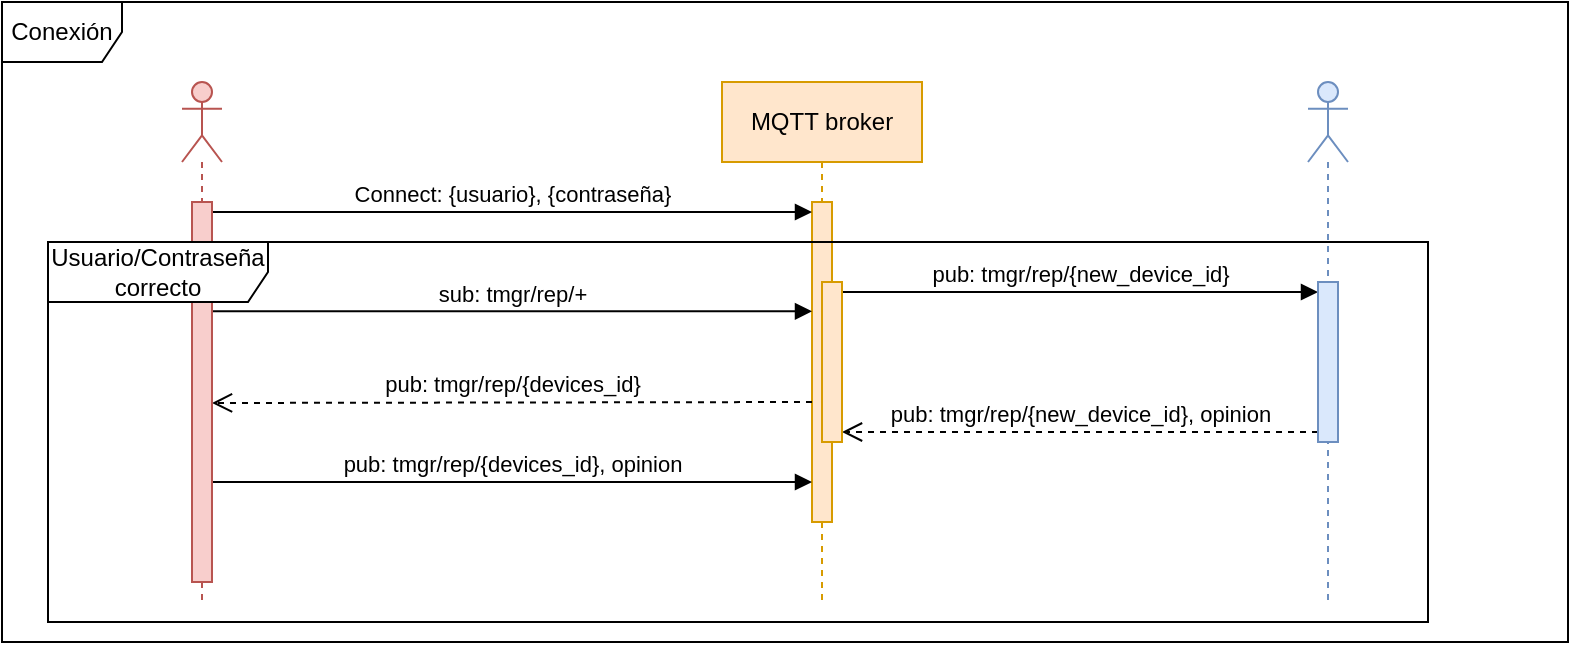 <mxfile version="27.1.5">
  <diagram name="Página-1" id="3ld5b1_d48qGlH5vISTK">
    <mxGraphModel dx="815" dy="447" grid="1" gridSize="10" guides="1" tooltips="1" connect="1" arrows="1" fold="1" page="1" pageScale="1" pageWidth="827" pageHeight="1169" math="0" shadow="0">
      <root>
        <mxCell id="0" />
        <mxCell id="1" parent="0" />
        <mxCell id="suOy52IdyNdjiyTTiQNK-25" value="MQTT broker" style="shape=umlLifeline;perimeter=lifelinePerimeter;whiteSpace=wrap;html=1;container=1;dropTarget=0;collapsible=0;recursiveResize=0;outlineConnect=0;portConstraint=eastwest;newEdgeStyle={&quot;curved&quot;:0,&quot;rounded&quot;:0};fillColor=#ffe6cc;strokeColor=#d79b00;" parent="1" vertex="1">
          <mxGeometry x="377" y="100" width="100" height="260" as="geometry" />
        </mxCell>
        <mxCell id="suOy52IdyNdjiyTTiQNK-26" value="" style="html=1;points=[[0,0,0,0,5],[0,1,0,0,-5],[1,0,0,0,5],[1,1,0,0,-5]];perimeter=orthogonalPerimeter;outlineConnect=0;targetShapes=umlLifeline;portConstraint=eastwest;newEdgeStyle={&quot;curved&quot;:0,&quot;rounded&quot;:0};fillColor=#ffe6cc;strokeColor=#d79b00;" parent="suOy52IdyNdjiyTTiQNK-25" vertex="1">
          <mxGeometry x="45" y="60" width="10" height="160" as="geometry" />
        </mxCell>
        <mxCell id="suOy52IdyNdjiyTTiQNK-29" value="sub: tmgr/rep/+" style="html=1;verticalAlign=bottom;endArrow=block;curved=0;rounded=0;entryX=0;entryY=0;entryDx=0;entryDy=5;" parent="1" edge="1">
          <mxGeometry relative="1" as="geometry">
            <mxPoint x="122" y="214.63" as="sourcePoint" />
            <mxPoint x="422" y="214.63" as="targetPoint" />
          </mxGeometry>
        </mxCell>
        <mxCell id="suOy52IdyNdjiyTTiQNK-30" value="pub: tmgr/rep/{devices_id}" style="html=1;verticalAlign=bottom;endArrow=open;dashed=1;endSize=8;curved=0;rounded=0;exitX=0;exitY=1;exitDx=0;exitDy=-5;" parent="1" edge="1">
          <mxGeometry relative="1" as="geometry">
            <mxPoint x="122" y="260.5" as="targetPoint" />
            <mxPoint x="422" y="260" as="sourcePoint" />
          </mxGeometry>
        </mxCell>
        <mxCell id="suOy52IdyNdjiyTTiQNK-31" value="pub: tmgr/rep/{new_device_id}" style="html=1;verticalAlign=bottom;endArrow=block;curved=0;rounded=0;entryX=0;entryY=0;entryDx=0;entryDy=5;" parent="1" source="suOy52IdyNdjiyTTiQNK-33" target="suOy52IdyNdjiyTTiQNK-28" edge="1">
          <mxGeometry relative="1" as="geometry">
            <mxPoint x="477" y="250" as="sourcePoint" />
          </mxGeometry>
        </mxCell>
        <mxCell id="suOy52IdyNdjiyTTiQNK-32" value="pub: tmgr/rep/{new_device_id}, opinion" style="html=1;verticalAlign=bottom;endArrow=open;dashed=1;endSize=8;curved=0;rounded=0;exitX=0;exitY=1;exitDx=0;exitDy=-5;entryX=1;entryY=1;entryDx=0;entryDy=-5;entryPerimeter=0;" parent="1" source="suOy52IdyNdjiyTTiQNK-28" target="suOy52IdyNdjiyTTiQNK-33" edge="1">
          <mxGeometry relative="1" as="geometry">
            <mxPoint x="487" y="250" as="targetPoint" />
          </mxGeometry>
        </mxCell>
        <mxCell id="suOy52IdyNdjiyTTiQNK-33" value="" style="html=1;points=[[0,0,0,0,5],[0,1,0,0,-5],[1,0,0,0,5],[1,1,0,0,-5]];perimeter=orthogonalPerimeter;outlineConnect=0;targetShapes=umlLifeline;portConstraint=eastwest;newEdgeStyle={&quot;curved&quot;:0,&quot;rounded&quot;:0};fillColor=#ffe6cc;strokeColor=#d79b00;" parent="1" vertex="1">
          <mxGeometry x="427" y="200" width="10" height="80" as="geometry" />
        </mxCell>
        <mxCell id="suOy52IdyNdjiyTTiQNK-34" value="pub: tmgr/rep/{devices_id}, opinion" style="html=1;verticalAlign=bottom;endArrow=block;curved=0;rounded=0;" parent="1" edge="1">
          <mxGeometry width="80" relative="1" as="geometry">
            <mxPoint x="122" y="300" as="sourcePoint" />
            <mxPoint x="422" y="300" as="targetPoint" />
          </mxGeometry>
        </mxCell>
        <mxCell id="suOy52IdyNdjiyTTiQNK-35" value="Conexión" style="shape=umlFrame;whiteSpace=wrap;html=1;pointerEvents=0;" parent="1" vertex="1">
          <mxGeometry x="17" y="60" width="783" height="320" as="geometry" />
        </mxCell>
        <mxCell id="suOy52IdyNdjiyTTiQNK-36" value="Connect: {usuario}, {contraseña}" style="html=1;verticalAlign=bottom;endArrow=block;curved=0;rounded=0;entryX=0;entryY=0;entryDx=0;entryDy=5;entryPerimeter=0;" parent="1" source="suOy52IdyNdjiyTTiQNK-24" target="suOy52IdyNdjiyTTiQNK-26" edge="1">
          <mxGeometry width="80" relative="1" as="geometry">
            <mxPoint x="130" y="170" as="sourcePoint" />
            <mxPoint x="210" y="170" as="targetPoint" />
          </mxGeometry>
        </mxCell>
        <mxCell id="oM-fPSvPNnNmUR7_Hye8-2" value="" style="shape=umlLifeline;perimeter=lifelinePerimeter;whiteSpace=wrap;html=1;container=1;dropTarget=0;collapsible=0;recursiveResize=0;outlineConnect=0;portConstraint=eastwest;newEdgeStyle={&quot;curved&quot;:0,&quot;rounded&quot;:0};participant=umlActor;fillColor=#f8cecc;strokeColor=#b85450;" vertex="1" parent="1">
          <mxGeometry x="107" y="100" width="20" height="260" as="geometry" />
        </mxCell>
        <mxCell id="suOy52IdyNdjiyTTiQNK-24" value="" style="html=1;points=[[0,0,0,0,5],[0,1,0,0,-5],[1,0,0,0,5],[1,1,0,0,-5]];perimeter=orthogonalPerimeter;outlineConnect=0;targetShapes=umlLifeline;portConstraint=eastwest;newEdgeStyle={&quot;curved&quot;:0,&quot;rounded&quot;:0};fillColor=#f8cecc;strokeColor=#b85450;" parent="oM-fPSvPNnNmUR7_Hye8-2" vertex="1">
          <mxGeometry x="5" y="60" width="10" height="190" as="geometry" />
        </mxCell>
        <mxCell id="suOy52IdyNdjiyTTiQNK-37" value="Usuario/Contraseña correcto" style="shape=umlFrame;whiteSpace=wrap;html=1;pointerEvents=0;width=110;height=30;" parent="1" vertex="1">
          <mxGeometry x="40" y="180" width="690" height="190" as="geometry" />
        </mxCell>
        <mxCell id="oM-fPSvPNnNmUR7_Hye8-3" value="" style="shape=umlLifeline;perimeter=lifelinePerimeter;whiteSpace=wrap;html=1;container=1;dropTarget=0;collapsible=0;recursiveResize=0;outlineConnect=0;portConstraint=eastwest;newEdgeStyle={&quot;curved&quot;:0,&quot;rounded&quot;:0};participant=umlActor;fillColor=#dae8fc;strokeColor=#6c8ebf;" vertex="1" parent="1">
          <mxGeometry x="670" y="100" width="20" height="260" as="geometry" />
        </mxCell>
        <mxCell id="suOy52IdyNdjiyTTiQNK-28" value="" style="html=1;points=[[0,0,0,0,5],[0,1,0,0,-5],[1,0,0,0,5],[1,1,0,0,-5]];perimeter=orthogonalPerimeter;outlineConnect=0;targetShapes=umlLifeline;portConstraint=eastwest;newEdgeStyle={&quot;curved&quot;:0,&quot;rounded&quot;:0};fillColor=#dae8fc;strokeColor=#6c8ebf;" parent="oM-fPSvPNnNmUR7_Hye8-3" vertex="1">
          <mxGeometry x="5" y="100" width="10" height="80" as="geometry" />
        </mxCell>
      </root>
    </mxGraphModel>
  </diagram>
</mxfile>
